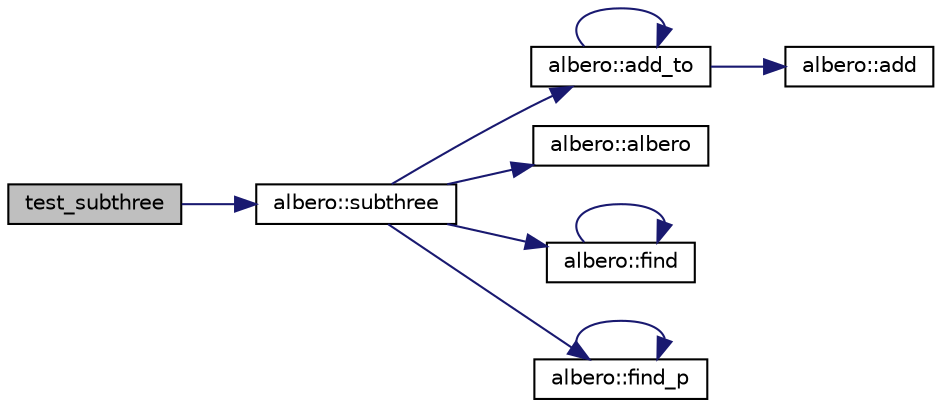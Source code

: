 digraph "test_subthree"
{
 // LATEX_PDF_SIZE
  edge [fontname="Helvetica",fontsize="10",labelfontname="Helvetica",labelfontsize="10"];
  node [fontname="Helvetica",fontsize="10",shape=record];
  rankdir="LR";
  Node1 [label="test_subthree",height=0.2,width=0.4,color="black", fillcolor="grey75", style="filled", fontcolor="black",tooltip=" "];
  Node1 -> Node2 [color="midnightblue",fontsize="10",style="solid",fontname="Helvetica"];
  Node2 [label="albero::subthree",height=0.2,width=0.4,color="black", fillcolor="white", style="filled",URL="$classalbero.html#a9b9dbcd183b8b32cc04417b16c582862",tooltip="this function creates a new albero instance from one data element"];
  Node2 -> Node3 [color="midnightblue",fontsize="10",style="solid",fontname="Helvetica"];
  Node3 [label="albero::add_to",height=0.2,width=0.4,color="black", fillcolor="white", style="filled",URL="$classalbero.html#af0df859b68790dbda0667c36ccfa63ea",tooltip="this function adds one element to external albero object"];
  Node3 -> Node4 [color="midnightblue",fontsize="10",style="solid",fontname="Helvetica"];
  Node4 [label="albero::add",height=0.2,width=0.4,color="black", fillcolor="white", style="filled",URL="$classalbero.html#a2c2871198f2a64be1b49c115f26ce93c",tooltip="this function adds one data element to the structure"];
  Node3 -> Node3 [color="midnightblue",fontsize="10",style="solid",fontname="Helvetica"];
  Node2 -> Node5 [color="midnightblue",fontsize="10",style="solid",fontname="Helvetica"];
  Node5 [label="albero::albero",height=0.2,width=0.4,color="black", fillcolor="white", style="filled",URL="$classalbero.html#ab2803c78407e4f223535d11aeb1a0772",tooltip="default constructor not permitted"];
  Node2 -> Node6 [color="midnightblue",fontsize="10",style="solid",fontname="Helvetica"];
  Node6 [label="albero::find",height=0.2,width=0.4,color="black", fillcolor="white", style="filled",URL="$classalbero.html#a5e99efa2c22bff083ed2d9081347e3f4",tooltip="recursive function for finding one data element's existance in the structure"];
  Node6 -> Node6 [color="midnightblue",fontsize="10",style="solid",fontname="Helvetica"];
  Node2 -> Node7 [color="midnightblue",fontsize="10",style="solid",fontname="Helvetica"];
  Node7 [label="albero::find_p",height=0.2,width=0.4,color="black", fillcolor="white", style="filled",URL="$classalbero.html#a3f9b061f8ce944df2682fc8958f1e367",tooltip="recursive function for finding one data element's node pointer in the structure"];
  Node7 -> Node7 [color="midnightblue",fontsize="10",style="solid",fontname="Helvetica"];
}
